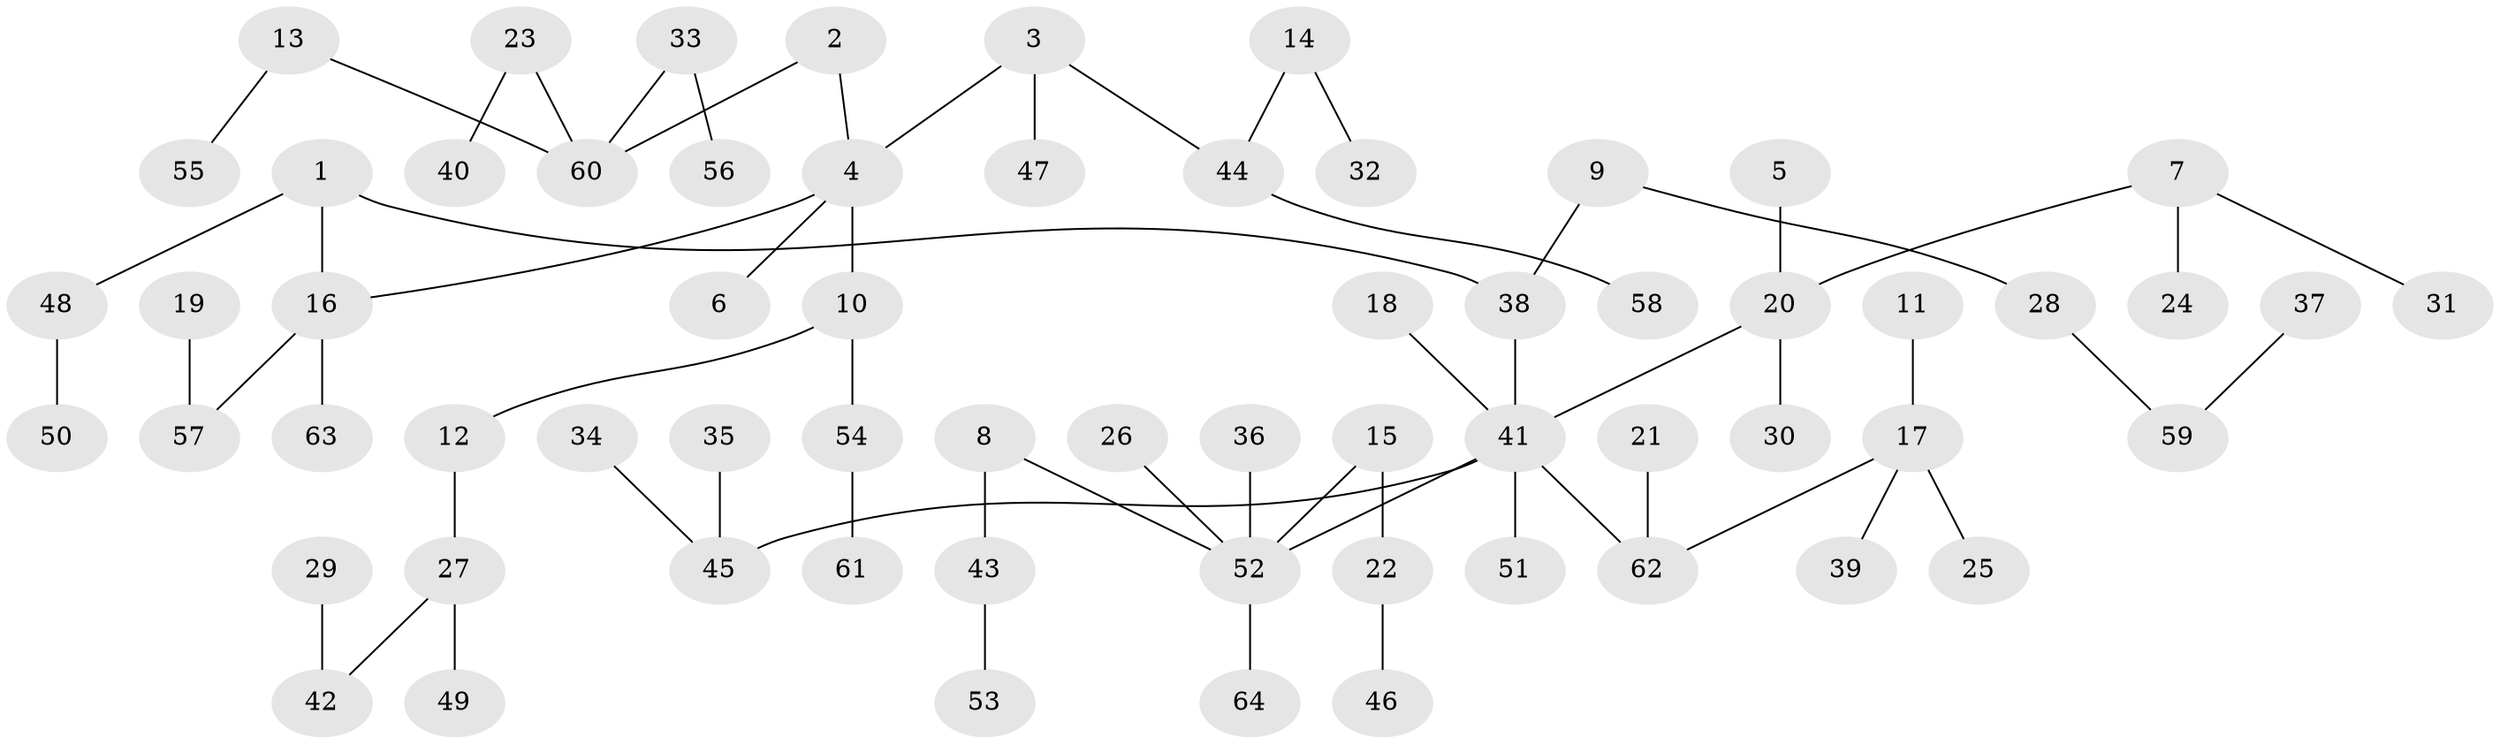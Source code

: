 // original degree distribution, {2: 0.28346456692913385, 5: 0.047244094488188976, 3: 0.09448818897637795, 8: 0.007874015748031496, 7: 0.007874015748031496, 4: 0.047244094488188976, 1: 0.49606299212598426, 6: 0.015748031496062992}
// Generated by graph-tools (version 1.1) at 2025/02/03/09/25 03:02:31]
// undirected, 64 vertices, 63 edges
graph export_dot {
graph [start="1"]
  node [color=gray90,style=filled];
  1;
  2;
  3;
  4;
  5;
  6;
  7;
  8;
  9;
  10;
  11;
  12;
  13;
  14;
  15;
  16;
  17;
  18;
  19;
  20;
  21;
  22;
  23;
  24;
  25;
  26;
  27;
  28;
  29;
  30;
  31;
  32;
  33;
  34;
  35;
  36;
  37;
  38;
  39;
  40;
  41;
  42;
  43;
  44;
  45;
  46;
  47;
  48;
  49;
  50;
  51;
  52;
  53;
  54;
  55;
  56;
  57;
  58;
  59;
  60;
  61;
  62;
  63;
  64;
  1 -- 16 [weight=1.0];
  1 -- 38 [weight=1.0];
  1 -- 48 [weight=1.0];
  2 -- 4 [weight=1.0];
  2 -- 60 [weight=1.0];
  3 -- 4 [weight=1.0];
  3 -- 44 [weight=1.0];
  3 -- 47 [weight=1.0];
  4 -- 6 [weight=1.0];
  4 -- 10 [weight=1.0];
  4 -- 16 [weight=1.0];
  5 -- 20 [weight=1.0];
  7 -- 20 [weight=1.0];
  7 -- 24 [weight=1.0];
  7 -- 31 [weight=1.0];
  8 -- 43 [weight=1.0];
  8 -- 52 [weight=1.0];
  9 -- 28 [weight=1.0];
  9 -- 38 [weight=1.0];
  10 -- 12 [weight=1.0];
  10 -- 54 [weight=1.0];
  11 -- 17 [weight=1.0];
  12 -- 27 [weight=1.0];
  13 -- 55 [weight=1.0];
  13 -- 60 [weight=1.0];
  14 -- 32 [weight=1.0];
  14 -- 44 [weight=1.0];
  15 -- 22 [weight=1.0];
  15 -- 52 [weight=1.0];
  16 -- 57 [weight=1.0];
  16 -- 63 [weight=1.0];
  17 -- 25 [weight=1.0];
  17 -- 39 [weight=1.0];
  17 -- 62 [weight=1.0];
  18 -- 41 [weight=1.0];
  19 -- 57 [weight=1.0];
  20 -- 30 [weight=1.0];
  20 -- 41 [weight=1.0];
  21 -- 62 [weight=1.0];
  22 -- 46 [weight=1.0];
  23 -- 40 [weight=1.0];
  23 -- 60 [weight=1.0];
  26 -- 52 [weight=1.0];
  27 -- 42 [weight=1.0];
  27 -- 49 [weight=1.0];
  28 -- 59 [weight=1.0];
  29 -- 42 [weight=1.0];
  33 -- 56 [weight=1.0];
  33 -- 60 [weight=1.0];
  34 -- 45 [weight=1.0];
  35 -- 45 [weight=1.0];
  36 -- 52 [weight=1.0];
  37 -- 59 [weight=1.0];
  38 -- 41 [weight=1.0];
  41 -- 45 [weight=1.0];
  41 -- 51 [weight=1.0];
  41 -- 52 [weight=1.0];
  41 -- 62 [weight=1.0];
  43 -- 53 [weight=1.0];
  44 -- 58 [weight=1.0];
  48 -- 50 [weight=1.0];
  52 -- 64 [weight=1.0];
  54 -- 61 [weight=1.0];
}
